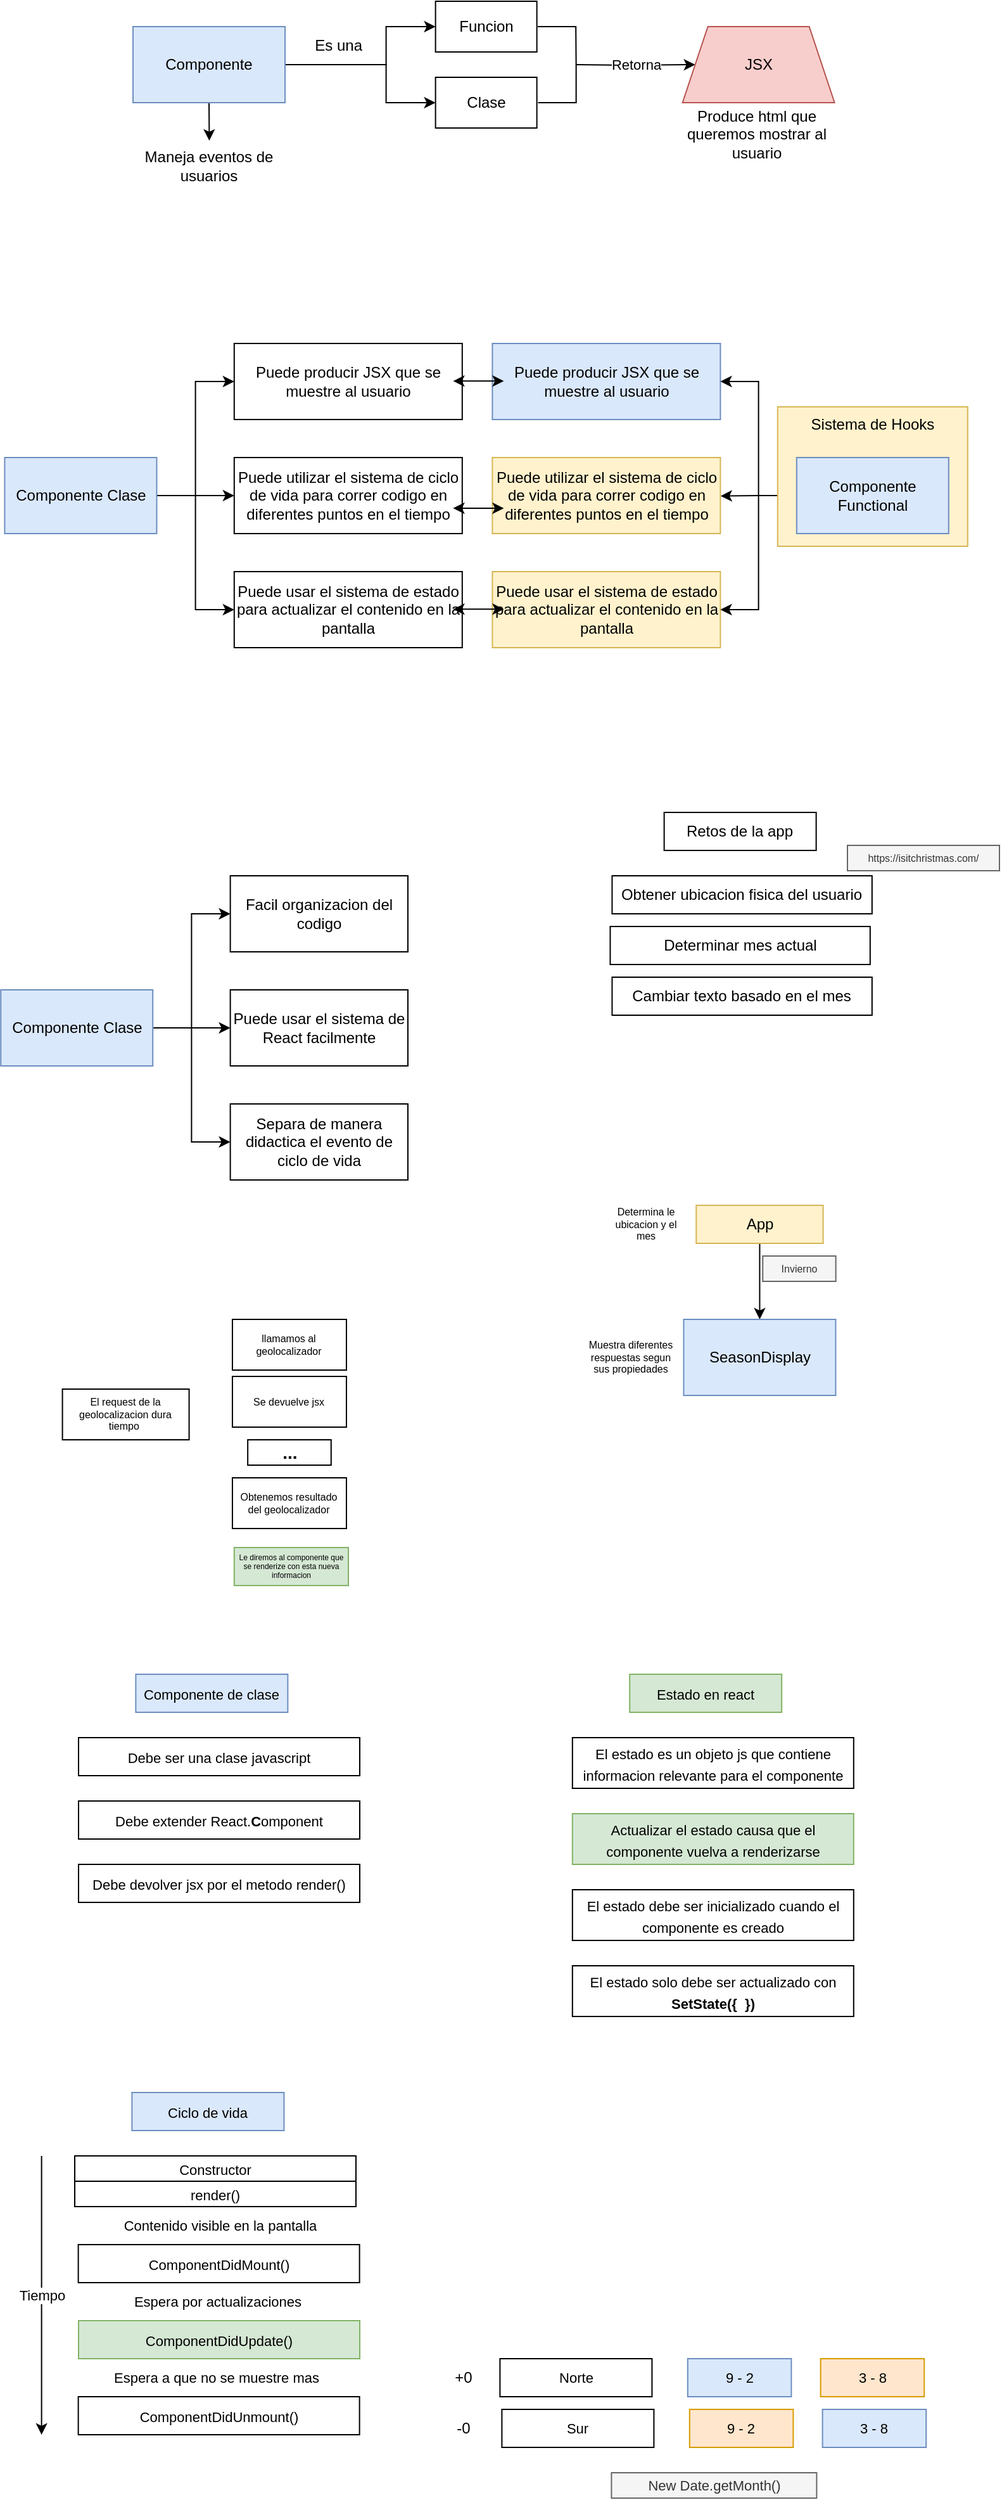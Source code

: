 <mxfile version="16.4.0" type="device"><diagram id="NHHu28iuczoHPrzruJqW" name="Página-1"><mxGraphModel dx="599" dy="1550" grid="1" gridSize="10" guides="1" tooltips="1" connect="1" arrows="1" fold="1" page="1" pageScale="1" pageWidth="827" pageHeight="1169" math="0" shadow="0"><root><mxCell id="0"/><mxCell id="1" parent="0"/><mxCell id="EjKsbHJllzp9eqAuHrh7-1" value="Retorna" style="edgeStyle=orthogonalEdgeStyle;rounded=0;orthogonalLoop=1;jettySize=auto;html=1;" parent="1" target="EjKsbHJllzp9eqAuHrh7-6" edge="1"><mxGeometry relative="1" as="geometry"><mxPoint x="479.81" y="-1070" as="sourcePoint"/></mxGeometry></mxCell><mxCell id="EjKsbHJllzp9eqAuHrh7-2" style="edgeStyle=orthogonalEdgeStyle;rounded=0;orthogonalLoop=1;jettySize=auto;html=1;exitX=1;exitY=0.5;exitDx=0;exitDy=0;entryX=0;entryY=0.5;entryDx=0;entryDy=0;" parent="1" source="EjKsbHJllzp9eqAuHrh7-5" target="EjKsbHJllzp9eqAuHrh7-9" edge="1"><mxGeometry relative="1" as="geometry"><Array as="points"><mxPoint x="329.81" y="-1070"/><mxPoint x="329.81" y="-1100"/></Array></mxGeometry></mxCell><mxCell id="EjKsbHJllzp9eqAuHrh7-3" style="edgeStyle=orthogonalEdgeStyle;rounded=0;orthogonalLoop=1;jettySize=auto;html=1;exitX=1;exitY=0.5;exitDx=0;exitDy=0;entryX=0;entryY=0.5;entryDx=0;entryDy=0;" parent="1" source="EjKsbHJllzp9eqAuHrh7-5" target="EjKsbHJllzp9eqAuHrh7-10" edge="1"><mxGeometry relative="1" as="geometry"><Array as="points"><mxPoint x="329.81" y="-1070"/><mxPoint x="329.81" y="-1040"/></Array></mxGeometry></mxCell><mxCell id="EjKsbHJllzp9eqAuHrh7-4" style="edgeStyle=orthogonalEdgeStyle;rounded=0;orthogonalLoop=1;jettySize=auto;html=1;exitX=0.5;exitY=1;exitDx=0;exitDy=0;" parent="1" source="EjKsbHJllzp9eqAuHrh7-5" edge="1"><mxGeometry relative="1" as="geometry"><mxPoint x="190.229" y="-1010" as="targetPoint"/></mxGeometry></mxCell><mxCell id="EjKsbHJllzp9eqAuHrh7-5" value="Componente" style="rounded=0;whiteSpace=wrap;html=1;fillColor=#dae8fc;strokeColor=#6c8ebf;" parent="1" vertex="1"><mxGeometry x="130" y="-1100" width="120" height="60" as="geometry"/></mxCell><mxCell id="EjKsbHJllzp9eqAuHrh7-6" value="JSX" style="shape=trapezoid;perimeter=trapezoidPerimeter;whiteSpace=wrap;html=1;fixedSize=1;fillColor=#f8cecc;strokeColor=#b85450;" parent="1" vertex="1"><mxGeometry x="563.81" y="-1100" width="120" height="60" as="geometry"/></mxCell><mxCell id="EjKsbHJllzp9eqAuHrh7-7" value="Produce html que queremos mostrar al usuario" style="text;html=1;strokeColor=none;fillColor=none;align=center;verticalAlign=middle;whiteSpace=wrap;rounded=0;" parent="1" vertex="1"><mxGeometry x="559.81" y="-1040" width="125" height="50" as="geometry"/></mxCell><mxCell id="EjKsbHJllzp9eqAuHrh7-8" value="Maneja eventos de usuarios" style="text;html=1;strokeColor=none;fillColor=none;align=center;verticalAlign=middle;whiteSpace=wrap;rounded=0;" parent="1" vertex="1"><mxGeometry x="134.81" y="-1000" width="110" height="20" as="geometry"/></mxCell><mxCell id="EjKsbHJllzp9eqAuHrh7-9" value="Funcion" style="rounded=0;whiteSpace=wrap;html=1;" parent="1" vertex="1"><mxGeometry x="368.81" y="-1120" width="80" height="40" as="geometry"/></mxCell><mxCell id="EjKsbHJllzp9eqAuHrh7-10" value="Clase" style="rounded=0;whiteSpace=wrap;html=1;" parent="1" vertex="1"><mxGeometry x="368.81" y="-1060" width="80" height="40" as="geometry"/></mxCell><mxCell id="EjKsbHJllzp9eqAuHrh7-11" value="Es una&amp;nbsp;" style="text;html=1;align=center;verticalAlign=middle;whiteSpace=wrap;rounded=0;fillColor=none;" parent="1" vertex="1"><mxGeometry x="264" y="-1100" width="60" height="30" as="geometry"/></mxCell><mxCell id="EjKsbHJllzp9eqAuHrh7-12" value="" style="endArrow=none;html=1;rounded=0;" parent="1" edge="1"><mxGeometry width="50" height="50" relative="1" as="geometry"><mxPoint x="449.81" y="-1040" as="sourcePoint"/><mxPoint x="479.81" y="-1070" as="targetPoint"/><Array as="points"><mxPoint x="479.81" y="-1040"/></Array></mxGeometry></mxCell><mxCell id="EjKsbHJllzp9eqAuHrh7-13" value="" style="endArrow=none;html=1;rounded=0;" parent="1" edge="1"><mxGeometry width="50" height="50" relative="1" as="geometry"><mxPoint x="449.58" y="-1100" as="sourcePoint"/><mxPoint x="479.81" y="-1070" as="targetPoint"/><Array as="points"><mxPoint x="479.58" y="-1100"/></Array></mxGeometry></mxCell><mxCell id="EjKsbHJllzp9eqAuHrh7-25" style="edgeStyle=orthogonalEdgeStyle;rounded=0;orthogonalLoop=1;jettySize=auto;html=1;exitX=1;exitY=0.5;exitDx=0;exitDy=0;entryX=0;entryY=0.5;entryDx=0;entryDy=0;" parent="1" source="EjKsbHJllzp9eqAuHrh7-14" target="EjKsbHJllzp9eqAuHrh7-16" edge="1"><mxGeometry relative="1" as="geometry"/></mxCell><mxCell id="EjKsbHJllzp9eqAuHrh7-26" style="edgeStyle=orthogonalEdgeStyle;rounded=0;orthogonalLoop=1;jettySize=auto;html=1;exitX=1;exitY=0.5;exitDx=0;exitDy=0;entryX=0;entryY=0.5;entryDx=0;entryDy=0;" parent="1" source="EjKsbHJllzp9eqAuHrh7-14" target="EjKsbHJllzp9eqAuHrh7-15" edge="1"><mxGeometry relative="1" as="geometry"/></mxCell><mxCell id="EjKsbHJllzp9eqAuHrh7-27" style="edgeStyle=orthogonalEdgeStyle;rounded=0;orthogonalLoop=1;jettySize=auto;html=1;exitX=1;exitY=0.5;exitDx=0;exitDy=0;entryX=0;entryY=0.5;entryDx=0;entryDy=0;" parent="1" source="EjKsbHJllzp9eqAuHrh7-14" target="EjKsbHJllzp9eqAuHrh7-17" edge="1"><mxGeometry relative="1" as="geometry"/></mxCell><mxCell id="EjKsbHJllzp9eqAuHrh7-14" value="Componente Clase" style="rounded=0;whiteSpace=wrap;html=1;fillColor=#dae8fc;strokeColor=#6c8ebf;" parent="1" vertex="1"><mxGeometry x="28.71" y="-760" width="120" height="60" as="geometry"/></mxCell><mxCell id="EjKsbHJllzp9eqAuHrh7-15" value="Puede producir JSX que se muestre al usuario" style="rounded=0;whiteSpace=wrap;html=1;" parent="1" vertex="1"><mxGeometry x="209.9" y="-850" width="180" height="60" as="geometry"/></mxCell><mxCell id="EjKsbHJllzp9eqAuHrh7-16" value="Puede utilizar el sistema de ciclo de vida para correr codigo en diferentes puntos en el tiempo" style="rounded=0;whiteSpace=wrap;html=1;" parent="1" vertex="1"><mxGeometry x="209.9" y="-760" width="180" height="60" as="geometry"/></mxCell><mxCell id="EjKsbHJllzp9eqAuHrh7-17" value="Puede usar el sistema de estado para actualizar el contenido en la pantalla" style="rounded=0;whiteSpace=wrap;html=1;" parent="1" vertex="1"><mxGeometry x="209.9" y="-670" width="180" height="60" as="geometry"/></mxCell><mxCell id="EjKsbHJllzp9eqAuHrh7-18" value="Puede producir JSX que se muestre al usuario" style="rounded=0;whiteSpace=wrap;html=1;fillColor=#dae8fc;strokeColor=#6c8ebf;" parent="1" vertex="1"><mxGeometry x="413.71" y="-850" width="180" height="60" as="geometry"/></mxCell><mxCell id="EjKsbHJllzp9eqAuHrh7-19" value="Puede utilizar el sistema de ciclo de vida para correr codigo en diferentes puntos en el tiempo" style="rounded=0;whiteSpace=wrap;html=1;fillColor=#fff2cc;strokeColor=#d6b656;fontColor=default;" parent="1" vertex="1"><mxGeometry x="413.71" y="-760" width="180" height="60" as="geometry"/></mxCell><mxCell id="EjKsbHJllzp9eqAuHrh7-20" value="Puede usar el sistema de estado para actualizar el contenido en la pantalla" style="rounded=0;whiteSpace=wrap;html=1;fillColor=#fff2cc;strokeColor=#d6b656;fontColor=default;" parent="1" vertex="1"><mxGeometry x="413.71" y="-670" width="180" height="60" as="geometry"/></mxCell><mxCell id="EjKsbHJllzp9eqAuHrh7-22" style="edgeStyle=orthogonalEdgeStyle;rounded=0;orthogonalLoop=1;jettySize=auto;html=1;exitX=0;exitY=0.5;exitDx=0;exitDy=0;" parent="1" source="EjKsbHJllzp9eqAuHrh7-21" edge="1"><mxGeometry relative="1" as="geometry"><mxPoint x="593.9" y="-729.655" as="targetPoint"/></mxGeometry></mxCell><mxCell id="EjKsbHJllzp9eqAuHrh7-23" style="edgeStyle=orthogonalEdgeStyle;rounded=0;orthogonalLoop=1;jettySize=auto;html=1;exitX=0;exitY=0.5;exitDx=0;exitDy=0;entryX=1;entryY=0.5;entryDx=0;entryDy=0;" parent="1" source="EjKsbHJllzp9eqAuHrh7-21" target="EjKsbHJllzp9eqAuHrh7-18" edge="1"><mxGeometry relative="1" as="geometry"/></mxCell><mxCell id="EjKsbHJllzp9eqAuHrh7-24" style="edgeStyle=orthogonalEdgeStyle;rounded=0;orthogonalLoop=1;jettySize=auto;html=1;exitX=0;exitY=0.5;exitDx=0;exitDy=0;entryX=1;entryY=0.5;entryDx=0;entryDy=0;" parent="1" source="EjKsbHJllzp9eqAuHrh7-21" target="EjKsbHJllzp9eqAuHrh7-20" edge="1"><mxGeometry relative="1" as="geometry"/></mxCell><mxCell id="EjKsbHJllzp9eqAuHrh7-28" value="" style="endArrow=classic;startArrow=classic;html=1;rounded=0;" parent="1" edge="1"><mxGeometry width="50" height="50" relative="1" as="geometry"><mxPoint x="382.71" y="-820.34" as="sourcePoint"/><mxPoint x="422.71" y="-820.34" as="targetPoint"/></mxGeometry></mxCell><mxCell id="EjKsbHJllzp9eqAuHrh7-29" value="" style="endArrow=classic;startArrow=classic;html=1;rounded=0;" parent="1" edge="1"><mxGeometry width="50" height="50" relative="1" as="geometry"><mxPoint x="382.71" y="-720" as="sourcePoint"/><mxPoint x="422.71" y="-720" as="targetPoint"/></mxGeometry></mxCell><mxCell id="EjKsbHJllzp9eqAuHrh7-30" value="" style="endArrow=classic;startArrow=classic;html=1;rounded=0;" parent="1" edge="1"><mxGeometry width="50" height="50" relative="1" as="geometry"><mxPoint x="382.71" y="-640.34" as="sourcePoint"/><mxPoint x="422.71" y="-640.34" as="targetPoint"/></mxGeometry></mxCell><mxCell id="EjKsbHJllzp9eqAuHrh7-31" value="Sistema de Hooks" style="rounded=0;whiteSpace=wrap;html=1;fillColor=#fff2cc;strokeColor=#d6b656;horizontal=1;align=center;verticalAlign=top;fontColor=default;" parent="1" vertex="1"><mxGeometry x="638.9" y="-800" width="150" height="110" as="geometry"/></mxCell><mxCell id="EjKsbHJllzp9eqAuHrh7-21" value="Componente Functional" style="rounded=0;whiteSpace=wrap;html=1;fillColor=#dae8fc;strokeColor=#6c8ebf;" parent="1" vertex="1"><mxGeometry x="653.9" y="-760" width="120" height="60" as="geometry"/></mxCell><mxCell id="EjKsbHJllzp9eqAuHrh7-34" style="edgeStyle=orthogonalEdgeStyle;rounded=0;orthogonalLoop=1;jettySize=auto;html=1;exitX=1;exitY=0.5;exitDx=0;exitDy=0;entryX=0;entryY=0.5;entryDx=0;entryDy=0;" parent="1" source="EjKsbHJllzp9eqAuHrh7-37" target="EjKsbHJllzp9eqAuHrh7-39" edge="1"><mxGeometry relative="1" as="geometry"/></mxCell><mxCell id="EjKsbHJllzp9eqAuHrh7-35" style="edgeStyle=orthogonalEdgeStyle;rounded=0;orthogonalLoop=1;jettySize=auto;html=1;exitX=1;exitY=0.5;exitDx=0;exitDy=0;entryX=0;entryY=0.5;entryDx=0;entryDy=0;" parent="1" source="EjKsbHJllzp9eqAuHrh7-37" target="EjKsbHJllzp9eqAuHrh7-38" edge="1"><mxGeometry relative="1" as="geometry"/></mxCell><mxCell id="EjKsbHJllzp9eqAuHrh7-36" style="edgeStyle=orthogonalEdgeStyle;rounded=0;orthogonalLoop=1;jettySize=auto;html=1;exitX=1;exitY=0.5;exitDx=0;exitDy=0;entryX=0;entryY=0.5;entryDx=0;entryDy=0;" parent="1" source="EjKsbHJllzp9eqAuHrh7-37" target="EjKsbHJllzp9eqAuHrh7-40" edge="1"><mxGeometry relative="1" as="geometry"/></mxCell><mxCell id="EjKsbHJllzp9eqAuHrh7-37" value="Componente Clase" style="rounded=0;whiteSpace=wrap;html=1;fillColor=#dae8fc;strokeColor=#6c8ebf;" parent="1" vertex="1"><mxGeometry x="25.62" y="-340" width="120" height="60" as="geometry"/></mxCell><mxCell id="EjKsbHJllzp9eqAuHrh7-38" value="Facil organizacion del codigo" style="rounded=0;whiteSpace=wrap;html=1;" parent="1" vertex="1"><mxGeometry x="206.81" y="-430" width="140.19" height="60" as="geometry"/></mxCell><mxCell id="EjKsbHJllzp9eqAuHrh7-39" value="Puede usar el sistema de React facilmente" style="rounded=0;whiteSpace=wrap;html=1;" parent="1" vertex="1"><mxGeometry x="206.81" y="-340" width="140.19" height="60" as="geometry"/></mxCell><mxCell id="EjKsbHJllzp9eqAuHrh7-40" value="Separa de manera didactica el evento de ciclo de vida" style="rounded=0;whiteSpace=wrap;html=1;" parent="1" vertex="1"><mxGeometry x="206.81" y="-250" width="140.19" height="60" as="geometry"/></mxCell><mxCell id="EjKsbHJllzp9eqAuHrh7-41" value="Retos de la app" style="rounded=0;whiteSpace=wrap;html=1;" parent="1" vertex="1"><mxGeometry x="549.31" y="-480" width="120" height="30" as="geometry"/></mxCell><mxCell id="EjKsbHJllzp9eqAuHrh7-42" value="Obtener ubicacion fisica del usuario" style="rounded=0;whiteSpace=wrap;html=1;" parent="1" vertex="1"><mxGeometry x="508.22" y="-430" width="205.19" height="30" as="geometry"/></mxCell><mxCell id="EjKsbHJllzp9eqAuHrh7-43" value="Determinar mes actual" style="rounded=0;whiteSpace=wrap;html=1;" parent="1" vertex="1"><mxGeometry x="506.72" y="-390" width="205.19" height="30" as="geometry"/></mxCell><mxCell id="EjKsbHJllzp9eqAuHrh7-44" value="Cambiar texto basado en el mes" style="rounded=0;whiteSpace=wrap;html=1;" parent="1" vertex="1"><mxGeometry x="508.22" y="-350" width="205.19" height="30" as="geometry"/></mxCell><mxCell id="EjKsbHJllzp9eqAuHrh7-47" style="edgeStyle=orthogonalEdgeStyle;rounded=0;orthogonalLoop=1;jettySize=auto;html=1;exitX=0.5;exitY=1;exitDx=0;exitDy=0;" parent="1" source="EjKsbHJllzp9eqAuHrh7-45" target="EjKsbHJllzp9eqAuHrh7-46" edge="1"><mxGeometry relative="1" as="geometry"/></mxCell><mxCell id="EjKsbHJllzp9eqAuHrh7-45" value="App" style="rounded=0;whiteSpace=wrap;html=1;fillColor=#fff2cc;strokeColor=#d6b656;" parent="1" vertex="1"><mxGeometry x="574.62" y="-170" width="100.19" height="30" as="geometry"/></mxCell><mxCell id="EjKsbHJllzp9eqAuHrh7-46" value="SeasonDisplay" style="rounded=0;whiteSpace=wrap;html=1;fillColor=#dae8fc;strokeColor=#6c8ebf;" parent="1" vertex="1"><mxGeometry x="564.71" y="-80" width="120" height="60" as="geometry"/></mxCell><mxCell id="EjKsbHJllzp9eqAuHrh7-48" value="Invierno" style="rounded=0;whiteSpace=wrap;html=1;fontSize=8;fillColor=#f5f5f5;fontColor=#333333;strokeColor=#666666;" parent="1" vertex="1"><mxGeometry x="627.12" y="-130" width="57.69" height="20" as="geometry"/></mxCell><mxCell id="EjKsbHJllzp9eqAuHrh7-49" value="Determina le ubicacion y el mes" style="text;html=1;strokeColor=none;fillColor=none;align=center;verticalAlign=middle;whiteSpace=wrap;rounded=0;fontSize=8;" parent="1" vertex="1"><mxGeometry x="504.71" y="-170" width="60" height="30" as="geometry"/></mxCell><mxCell id="EjKsbHJllzp9eqAuHrh7-50" value="Muestra diferentes respuestas segun sus propiedades" style="text;html=1;strokeColor=none;fillColor=none;align=center;verticalAlign=middle;whiteSpace=wrap;rounded=0;fontSize=8;" parent="1" vertex="1"><mxGeometry x="483.81" y="-65" width="78" height="30" as="geometry"/></mxCell><UserObject label="https://isitchristmas.com/" link="https://isitchristmas.com/" id="EjKsbHJllzp9eqAuHrh7-52"><mxCell style="rounded=0;whiteSpace=wrap;html=1;fontSize=8;fillColor=#f5f5f5;fontColor=#333333;strokeColor=#666666;" parent="1" vertex="1"><mxGeometry x="694" y="-454" width="120" height="20" as="geometry"/></mxCell></UserObject><mxCell id="EjKsbHJllzp9eqAuHrh7-53" value="El request de la geolocalizacion dura tiempo&amp;nbsp;" style="rounded=0;whiteSpace=wrap;html=1;fontSize=8;" parent="1" vertex="1"><mxGeometry x="74.29" y="-25" width="100" height="40" as="geometry"/></mxCell><mxCell id="EjKsbHJllzp9eqAuHrh7-54" value="llamamos al geolocalizador" style="rounded=0;whiteSpace=wrap;html=1;fontSize=8;" parent="1" vertex="1"><mxGeometry x="208.48" y="-80" width="90" height="40" as="geometry"/></mxCell><mxCell id="EjKsbHJllzp9eqAuHrh7-55" value="Se devuelve jsx" style="rounded=0;whiteSpace=wrap;html=1;fontSize=8;" parent="1" vertex="1"><mxGeometry x="208.48" y="-35" width="90" height="40" as="geometry"/></mxCell><mxCell id="EjKsbHJllzp9eqAuHrh7-56" value="..." style="rounded=0;whiteSpace=wrap;html=1;fontSize=14;strokeWidth=1;fontStyle=1" parent="1" vertex="1"><mxGeometry x="220.58" y="15" width="65.81" height="20" as="geometry"/></mxCell><mxCell id="EjKsbHJllzp9eqAuHrh7-57" value="Obtenemos resultado del geolocalizador" style="rounded=0;whiteSpace=wrap;html=1;fontSize=8;" parent="1" vertex="1"><mxGeometry x="208.48" y="45" width="90" height="40" as="geometry"/></mxCell><mxCell id="EjKsbHJllzp9eqAuHrh7-58" value="&lt;font style=&quot;font-size: 11px&quot;&gt;Componente de clase&lt;/font&gt;" style="rounded=0;whiteSpace=wrap;html=1;fontSize=14;strokeWidth=1;fillColor=#dae8fc;strokeColor=#6c8ebf;" parent="1" vertex="1"><mxGeometry x="132.19" y="200" width="120" height="30" as="geometry"/></mxCell><mxCell id="EjKsbHJllzp9eqAuHrh7-59" value="&lt;font style=&quot;font-size: 11px&quot;&gt;Debe ser una clase javascript&lt;/font&gt;" style="rounded=0;whiteSpace=wrap;html=1;fontSize=14;strokeWidth=1;" parent="1" vertex="1"><mxGeometry x="87" y="250" width="222" height="30" as="geometry"/></mxCell><mxCell id="EjKsbHJllzp9eqAuHrh7-60" value="&lt;font style=&quot;font-size: 11px&quot;&gt;Debe extender React.&lt;b&gt;C&lt;/b&gt;omponent&lt;/font&gt;" style="rounded=0;whiteSpace=wrap;html=1;fontSize=14;strokeWidth=1;" parent="1" vertex="1"><mxGeometry x="87" y="300" width="222" height="30" as="geometry"/></mxCell><mxCell id="EjKsbHJllzp9eqAuHrh7-61" value="&lt;font style=&quot;font-size: 11px&quot;&gt;Debe devolver jsx por el metodo render()&lt;/font&gt;" style="rounded=0;whiteSpace=wrap;html=1;fontSize=14;strokeWidth=1;" parent="1" vertex="1"><mxGeometry x="87" y="350" width="222" height="30" as="geometry"/></mxCell><mxCell id="EjKsbHJllzp9eqAuHrh7-62" value="&lt;font style=&quot;font-size: 11px&quot;&gt;Estado en react&lt;/font&gt;" style="rounded=0;whiteSpace=wrap;html=1;fontSize=14;strokeWidth=1;fillColor=#d5e8d4;strokeColor=#82b366;" parent="1" vertex="1"><mxGeometry x="522.09" y="200" width="120" height="30" as="geometry"/></mxCell><mxCell id="EjKsbHJllzp9eqAuHrh7-63" value="&lt;font style=&quot;font-size: 11px&quot;&gt;El estado es un objeto js que contiene informacion relevante para el componente&lt;/font&gt;" style="rounded=0;whiteSpace=wrap;html=1;fontSize=14;strokeWidth=1;" parent="1" vertex="1"><mxGeometry x="476.9" y="250" width="222" height="40" as="geometry"/></mxCell><mxCell id="EjKsbHJllzp9eqAuHrh7-64" value="&lt;span style=&quot;font-size: 11px&quot;&gt;Actualizar el estado causa que el componente vuelva a renderizarse&lt;/span&gt;" style="rounded=0;whiteSpace=wrap;html=1;fontSize=14;strokeWidth=1;fillColor=#d5e8d4;strokeColor=#82b366;" parent="1" vertex="1"><mxGeometry x="476.9" y="310" width="222" height="40" as="geometry"/></mxCell><mxCell id="EjKsbHJllzp9eqAuHrh7-65" value="&lt;font style=&quot;font-size: 11px&quot;&gt;El estado debe ser inicializado cuando el componente es creado&lt;/font&gt;" style="rounded=0;whiteSpace=wrap;html=1;fontSize=14;strokeWidth=1;" parent="1" vertex="1"><mxGeometry x="476.9" y="370" width="222" height="40" as="geometry"/></mxCell><mxCell id="EjKsbHJllzp9eqAuHrh7-66" value="Le diremos al componente que se renderize con esta nueva informacion" style="rounded=0;whiteSpace=wrap;html=1;fontSize=6;strokeWidth=1;fillColor=#d5e8d4;strokeColor=#82b366;" parent="1" vertex="1"><mxGeometry x="209.9" y="100" width="90.1" height="30" as="geometry"/></mxCell><mxCell id="EjKsbHJllzp9eqAuHrh7-67" value="&lt;font style=&quot;font-size: 11px&quot;&gt;El estado solo debe ser actualizado con &lt;b&gt;SetState({&amp;nbsp; })&lt;/b&gt;&lt;/font&gt;" style="rounded=0;whiteSpace=wrap;html=1;fontSize=14;strokeWidth=1;" parent="1" vertex="1"><mxGeometry x="476.9" y="430" width="222" height="40" as="geometry"/></mxCell><mxCell id="EjKsbHJllzp9eqAuHrh7-68" value="&lt;font style=&quot;font-size: 11px&quot;&gt;Ciclo de vida&lt;/font&gt;" style="rounded=0;whiteSpace=wrap;html=1;fontSize=14;strokeWidth=1;fillColor=#dae8fc;strokeColor=#6c8ebf;" parent="1" vertex="1"><mxGeometry x="129.19" y="530" width="120" height="30" as="geometry"/></mxCell><mxCell id="EjKsbHJllzp9eqAuHrh7-69" value="&lt;font style=&quot;font-size: 11px&quot;&gt;Constructor&lt;/font&gt;" style="rounded=0;whiteSpace=wrap;html=1;fontSize=14;strokeWidth=1;" parent="1" vertex="1"><mxGeometry x="84" y="580" width="222" height="20" as="geometry"/></mxCell><mxCell id="EjKsbHJllzp9eqAuHrh7-70" value="&lt;font style=&quot;font-size: 11px&quot;&gt;render()&lt;/font&gt;" style="rounded=0;whiteSpace=wrap;html=1;fontSize=14;strokeWidth=1;" parent="1" vertex="1"><mxGeometry x="84" y="600" width="222" height="20" as="geometry"/></mxCell><mxCell id="EjKsbHJllzp9eqAuHrh7-71" value="&lt;font style=&quot;font-size: 11px&quot;&gt;ComponentDidMount()&lt;/font&gt;" style="rounded=0;whiteSpace=wrap;html=1;fontSize=14;strokeWidth=1;" parent="1" vertex="1"><mxGeometry x="86.81" y="650" width="222" height="30" as="geometry"/></mxCell><mxCell id="EjKsbHJllzp9eqAuHrh7-72" value="Tiempo" style="endArrow=classic;html=1;rounded=0;fontSize=11;" parent="1" edge="1"><mxGeometry width="50" height="50" relative="1" as="geometry"><mxPoint x="57.81" y="580" as="sourcePoint"/><mxPoint x="57.81" y="800" as="targetPoint"/></mxGeometry></mxCell><mxCell id="EjKsbHJllzp9eqAuHrh7-73" value="Contenido visible en la pantalla" style="text;html=1;strokeColor=none;fillColor=none;align=center;verticalAlign=middle;whiteSpace=wrap;rounded=0;fontSize=11;" parent="1" vertex="1"><mxGeometry x="88.81" y="620" width="220" height="30" as="geometry"/></mxCell><mxCell id="EjKsbHJllzp9eqAuHrh7-74" value="&lt;font style=&quot;font-size: 11px&quot;&gt;ComponentDidUpdate()&lt;/font&gt;" style="rounded=0;whiteSpace=wrap;html=1;fontSize=14;strokeWidth=1;fillColor=#d5e8d4;strokeColor=#82b366;" parent="1" vertex="1"><mxGeometry x="87" y="710" width="222" height="30" as="geometry"/></mxCell><mxCell id="EjKsbHJllzp9eqAuHrh7-75" value="Espera por actualizaciones" style="text;html=1;strokeColor=none;fillColor=none;align=center;verticalAlign=middle;whiteSpace=wrap;rounded=0;fontSize=11;" parent="1" vertex="1"><mxGeometry x="87" y="680" width="220" height="30" as="geometry"/></mxCell><mxCell id="EjKsbHJllzp9eqAuHrh7-76" value="&lt;font style=&quot;font-size: 11px&quot;&gt;ComponentDidUnmount()&lt;/font&gt;" style="rounded=0;whiteSpace=wrap;html=1;fontSize=14;strokeWidth=1;" parent="1" vertex="1"><mxGeometry x="86.81" y="770" width="222" height="30" as="geometry"/></mxCell><mxCell id="EjKsbHJllzp9eqAuHrh7-77" value="Espera a que no se muestre mas" style="text;html=1;strokeColor=none;fillColor=none;align=center;verticalAlign=middle;whiteSpace=wrap;rounded=0;fontSize=11;" parent="1" vertex="1"><mxGeometry x="86" y="740" width="220" height="30" as="geometry"/></mxCell><mxCell id="EjKsbHJllzp9eqAuHrh7-78" value="Norte" style="rounded=0;whiteSpace=wrap;html=1;fontSize=11;strokeWidth=1;" parent="1" vertex="1"><mxGeometry x="419.7" y="740" width="120" height="30" as="geometry"/></mxCell><mxCell id="EjKsbHJllzp9eqAuHrh7-79" value="9 - 2" style="rounded=0;whiteSpace=wrap;html=1;fontSize=11;strokeWidth=1;fillColor=#dae8fc;strokeColor=#6c8ebf;" parent="1" vertex="1"><mxGeometry x="567.89" y="740" width="81.81" height="30" as="geometry"/></mxCell><mxCell id="EjKsbHJllzp9eqAuHrh7-80" value="3 - 8" style="rounded=0;whiteSpace=wrap;html=1;fontSize=11;strokeWidth=1;fillColor=#ffe6cc;strokeColor=#d79b00;" parent="1" vertex="1"><mxGeometry x="672.8" y="740" width="81.81" height="30" as="geometry"/></mxCell><mxCell id="EjKsbHJllzp9eqAuHrh7-81" value="Sur" style="rounded=0;whiteSpace=wrap;html=1;fontSize=11;strokeWidth=1;" parent="1" vertex="1"><mxGeometry x="421.2" y="780" width="120" height="30" as="geometry"/></mxCell><mxCell id="EjKsbHJllzp9eqAuHrh7-82" value="9 - 2" style="rounded=0;whiteSpace=wrap;html=1;fontSize=11;strokeWidth=1;fillColor=#ffe6cc;strokeColor=#d79b00;" parent="1" vertex="1"><mxGeometry x="569.39" y="780" width="81.81" height="30" as="geometry"/></mxCell><mxCell id="EjKsbHJllzp9eqAuHrh7-83" value="3 - 8" style="rounded=0;whiteSpace=wrap;html=1;fontSize=11;strokeWidth=1;fillColor=#dae8fc;strokeColor=#6c8ebf;" parent="1" vertex="1"><mxGeometry x="674.3" y="780" width="81.81" height="30" as="geometry"/></mxCell><mxCell id="EjKsbHJllzp9eqAuHrh7-84" value="New Date.getMonth()" style="rounded=0;whiteSpace=wrap;html=1;fontSize=11;strokeWidth=1;fillColor=#f5f5f5;fontColor=#333333;strokeColor=#666666;" parent="1" vertex="1"><mxGeometry x="507.7" y="830" width="162" height="20" as="geometry"/></mxCell><mxCell id="qL1gYBgjbvidnUKRkqzN-1" value="+0" style="text;html=1;strokeColor=none;fillColor=none;align=center;verticalAlign=middle;whiteSpace=wrap;rounded=0;fontColor=default;" parent="1" vertex="1"><mxGeometry x="361.2" y="740" width="60" height="30" as="geometry"/></mxCell><mxCell id="qL1gYBgjbvidnUKRkqzN-2" value="-0" style="text;html=1;strokeColor=none;fillColor=none;align=center;verticalAlign=middle;whiteSpace=wrap;rounded=0;fontColor=default;" parent="1" vertex="1"><mxGeometry x="361.2" y="780" width="60" height="30" as="geometry"/></mxCell></root></mxGraphModel></diagram></mxfile>